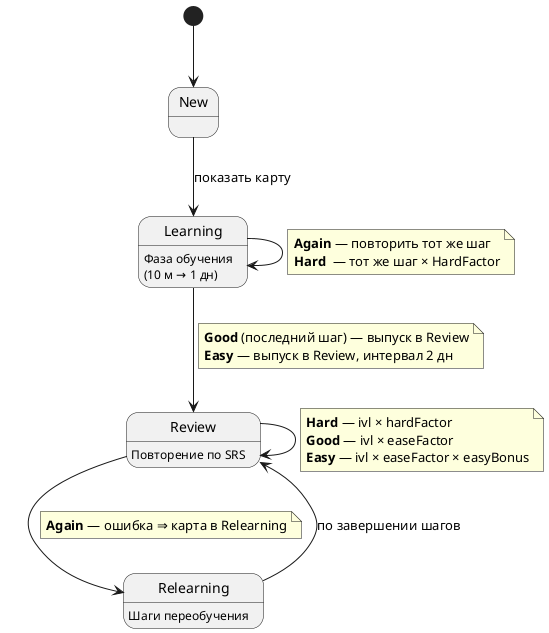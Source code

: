 @startuml
!pragma layout smetana                       ' горизонтальная ориентация

'‑‑‑ Цвета состояний
skinparam state<<New>>        BackgroundColor LightBlue
skinparam state<<Learning>>   BackgroundColor LightYellow
skinparam state<<Review>>     BackgroundColor LightGreen
skinparam state<<Relearning>> BackgroundColor LightSalmon

[*] --> New

state New <<New>>

New --> Learning : показать карту

state Learning <<Learning>>
Learning : Фаза обучения\n(10 м → 1 дн)

' ——— переходы внутри Learning ———
Learning --> Learning
note on link
  **Again** — повторить тот же шаг
  **Hard**  — тот же шаг × HardFactor
end note

Learning --> Review
note on link
  **Good** (последний шаг) — выпуск в Review
  **Easy** — выпуск в Review, интервал 2 дн
end note

state Review <<Review>>
Review : Повторение по SRS

' ——— переходы внутри Review ———
Review --> Review
note on link
  **Hard** — ivl × hardFactor
  **Good** — ivl × easeFactor
  **Easy** — ivl × easeFactor × easyBonus
end note

Review --> Relearning
note on link
  **Again** — ошибка ⇒ карта в Relearning
end note

state Relearning <<Relearning>>
Relearning : Шаги переобучения

Relearning --> Review : по завершении шагов
@enduml

@startuml
|User|
start

:Получить prevIvl из cards.ivl;
:Вычислить delay = daysLate(card);

if (ответ = Again?) then (да)
  :Перевести карточку в Relearning;
  stop
else (нет)
  if (ответ = Hard?) then (да)
    :newIvl = prevIvl * hardInterval * intervalModifier;
  else (нет)
    if (ответ = Good?) then (да)
      :newIvl = (prevIvl + delay/2) * ease * intervalModifier;
    else
      :newIvl = (prevIvl + delay) * ease * easyBonus * intervalModifier;
    endif
  endif
endif

:Ограничить newIvl (≥1, ≤maxInterval);
:Сохранить newIvl в cards.ivl;
stop
@enduml

@startuml
title Цикл активное воспоминание
left to right direction

state S1 as "Чтение"
state S2 as "Активное\nвоспоминание"
state S3 as "Повторение"

[*] --> S1
S1 --> S2
S2 --> S3
S3 --> S1
@enduml

@startuml
' ========== SEQUENCE: Режим обучения ==========
autonumber
skinparam sequenceMessageAlign center

actor  Пользователь as User
participant "Компонент\nRepeatCards (React)"    as react
participant "Сервер"              as serv
database   "PostgreSQL"                         as db

== 1. Старт сессии обучения ==
User   -> react  : клик «Начать обучение»
react  -> serv : http запрос
serv    -> db   : SELECT карточки, \nкоторые надо просмотреть
db     --> serv
serv -> db : UPDATE новые карточки
serv    --> react : список с интервалами
react --> User  : отрисовать карты

== 2. Ответ пользователя на карточку ==
loop пока есть карточки
  User -> react : Оценить карточку
  react  -> serv : http запрос
  serv -> serv : выполнить алгоритм \nинтервального повторения
  serv    -> db   : UPDATE SRS‑полей
  react --> User : показать следующую карту
end

== 3. Завершение сессии ==
react --> User : «Все карточки\nпройдены»
@enduml

'Диаграмма классов
@startuml
' Небольшая настройка: убираем иконки у атрибутов
skinparam classAttributeIconSize 0

' ======= Сущности (Entity) =======
class User <<entity>> {
  +id : Integer
  +email : String
  +password : String
}

class Collection <<entity>> {
  +id : Integer
  +name : String
  +createdAt : LocalDateTime
}

class Card <<entity>> {
  +id : Integer
  +text : String
  +createdAt : LocalDateTime
  --
  +type : Integer
  +queue : Integer
  +due : Integer
  +ivl : Integer
  +factor : Integer
  +reps : Integer
  +lapses : Integer
  +stepsLeft : Integer
}

' ======= Перечисления (Enum) =======
enum IntervalUnit {
  MIN
  DAY
}

enum ReviewAnswer {
  AGAIN
  HARD
  GOOD
  EASY
}

' ======= Связи =======
' Пользователь владеет многими коллекциями
User "1" --> "0..*" Collection : collections

' Коллекция владеет многими карточками
Collection "1" --> "0..*" Card : cards

' Карточка содержит Map<ReviewAnswer, NextIntervalDto>
Card .. ReviewAnswer : newIntervals (ключ)

@enduml

@startuml
' Отключаем иконки видимости у атрибутов
skinparam classAttributeIconSize 0

' ===================== Классы-сущности =====================
class Пользователь <<entity>> {
  id : Integer
  email : String
  password : String
  --
  установить значение поля(значение) : void
  получить значение поля() : значение
}

class Коллекция <<entity>> {
  id : Integer
  name : String
  createdAt : LocalDateTime
  --
  установить значение поля(значение) : void
  получить значение поля() : значение
}

class Карточка <<entity>> {
  id : Integer
  text : String
  createdAt : LocalDateTime
  type : Integer
  queue : Integer
  due : Integer
  ivl : Integer
  factor : Integer
  reps : Integer
  lapses : Integer
  stepsLeft : Integer
  --
  установить значение поля(значение) : void
  получить значение поля() : значение
}

' ===================== Перечисления =====================
enum Единица_Интервала {
  минуты
  дни
}

enum Оценка_Повтора {
  еще раз
  сложно
  хорошо
  легко
}

' ===================== Связи =====================
' Агрегация: Пользователь ◇── Коллекция
Пользователь "1" o-- "0..*" Коллекция

' Композиция: Коллекция ◆── Карточка
Коллекция "1" *-- "0..*" Карточка

Единица_Интервала --> Карточка
Оценка_Повтора --> Карточка
@enduml

@startuml
skinparam classAttributeIconSize 0

' ===================== Классы-сущности =====================
class Пользователь {
  почта: Строка
  пароль: Строка
  --
  установить значение поля(значение) : пусто
  получить значение поля(): значение
}

class Коллекция {
  идентификатор: Целое
  имя: Строка
  создано в: Дата и время
  --
  установить значение поля(значение): пусто
  получить значение поля(): значение
}

class Карточка {
  текст: Строка
  создано в: Дата и время
  тип: Целое
  очередь: Целое
  срок: Целое
  интервал: Целое
  коэффициент: Целое
  повторения: Целое
  срывы: Целое
  шагов осталось: Целое
  --
  установить значение поля(значение): пусто
  получить значение поля(): значение
}

' ===================== Перечисления =====================
enum Единица_Интервала {
  минуты
  дни
}

enum Оценка_Повтора {
  ещё раз
  сложно
  хорошо
  легко
}

' ===================== Связи =====================
Пользователь "1" o-- "0..*" Коллекция
Коллекция  "1" *-- "0..*" Карточка

Единица_Интервала --> Карточка
Оценка_Повтора    --> Карточка
@enduml

@startuml
left to right direction
skinparam classAttributeIconSize 0
'===================== Сущности =====================

class Card <<entity>> {
  -id: Integer
  -text: String
  -createdAt: LocalDateTime
  -type: Integer
  -queue: Integer
  -due: Integer
  -ivl: Integer
  -factor: Integer
  -reps: Integer
  -lapses: Integer
  -stepsLeft: Integer
  -collection: Collection
  --
  +getId(): Integer
  +setId(id: Integer): void
  +getText(): String
  +setText(text: String): void
  +getCreatedAt(): LocalDateTime
  +setCreatedAt(dt: LocalDateTime): void
  +getType(): Integer
  +setType(t: Integer): void
  +getQueue(): Integer
  +setQueue(q: Integer): void
  +getDue(): Integer
  +setDue(d: Integer): void
  +getIvl(): Integer
  +setIvl(i: Integer): void
  +getFactor(): Integer
  +setFactor(f: Integer): void
  +getReps(): Integer
  +setReps(r: Integer): void
  +getLapses(): Integer
  +setLapses(l: Integer): void
  +getStepsLeft(): Integer
  +setStepsLeft(s: Integer): void
  +getCollection(): Collection
  +setCollection(c: Collection): void
}
class User <<entity>> {
  +id: Integer
  +email: String
  +password: String
  +collections: Set<Collection>
  --
  +getId(): Integer
  +setId(id: Integer): void
  +getEmail(): String
  +setEmail(email: String): void
  +getPassword(): String
  +setPassword(pwd: String): void
  +getCollections(): Set<Collection>
  +setCollections(c: Set<Collection>): void
}

class Collection <<entity>> {
  +id: Integer
  +name: String
  +createdAt: LocalDateTime
  +user: User
  +cards: Set<Card>
  --
  +getId(): Integer
  +setId(id: Integer): void
  +getName(): String
  +setName(name: String): void
  +getCreatedAt(): LocalDateTime
  +setCreatedAt(dt: LocalDateTime): void
  +getUser(): User
  +setUser(u: User): void
  +getCards(): Set<Card>
  +setCards(cs: Set<Card>): void
}


'===================== Перечисления =====================
enum IntervalUnit {
  MIN
  DAY
  --
  +name(): String
  +value(): int
}

enum ReviewAnswer {
  AGAIN
  HARD
  GOOD
  EASY
  --
  +name(): String
  +value(): int
}

'===================== Связи =====================
' Агрегация: User ◇── Collection
User "1" o-- "0..*" Collection

' Композиция: Collection ◆── Card
Collection "1" *-- "0..*" Card

' Ассоциации перечислений
IntervalUnit --> Card
ReviewAnswer --> Card

@enduml

@startuml
title Процесс обучения

' Объявляем состояния с помощью ключевого слова state и даём им алиасы:
state "Первое знакомство\n(Чтение/Видео/Лекция)" as A
state "Конспектирование" as B
state "Повторение" as C

' Начальное псевдосостояние с переходом в узел A
[*] --> A

' Обычные переходы между состояниями
A --> B
B --> C

' Рефлексивная (самопереходящая) стрелка у состояния "Повторение"
C --> C : очередной\nповтор

@enduml

